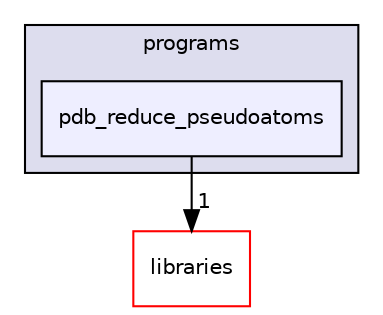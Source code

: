 digraph "xmipp/applications/programs/pdb_reduce_pseudoatoms" {
  compound=true
  node [ fontsize="10", fontname="Helvetica"];
  edge [ labelfontsize="10", labelfontname="Helvetica"];
  subgraph clusterdir_592b16dc4070b933e5655da2b0d20bbb {
    graph [ bgcolor="#ddddee", pencolor="black", label="programs" fontname="Helvetica", fontsize="10", URL="dir_592b16dc4070b933e5655da2b0d20bbb.html"]
  dir_0f04cea7df343a12f6c0a160d1a09332 [shape=box, label="pdb_reduce_pseudoatoms", style="filled", fillcolor="#eeeeff", pencolor="black", URL="dir_0f04cea7df343a12f6c0a160d1a09332.html"];
  }
  dir_29dba3f3840f20df3b04d1972e99046b [shape=box label="libraries" fillcolor="white" style="filled" color="red" URL="dir_29dba3f3840f20df3b04d1972e99046b.html"];
  dir_0f04cea7df343a12f6c0a160d1a09332->dir_29dba3f3840f20df3b04d1972e99046b [headlabel="1", labeldistance=1.5 headhref="dir_000177_000086.html"];
}
